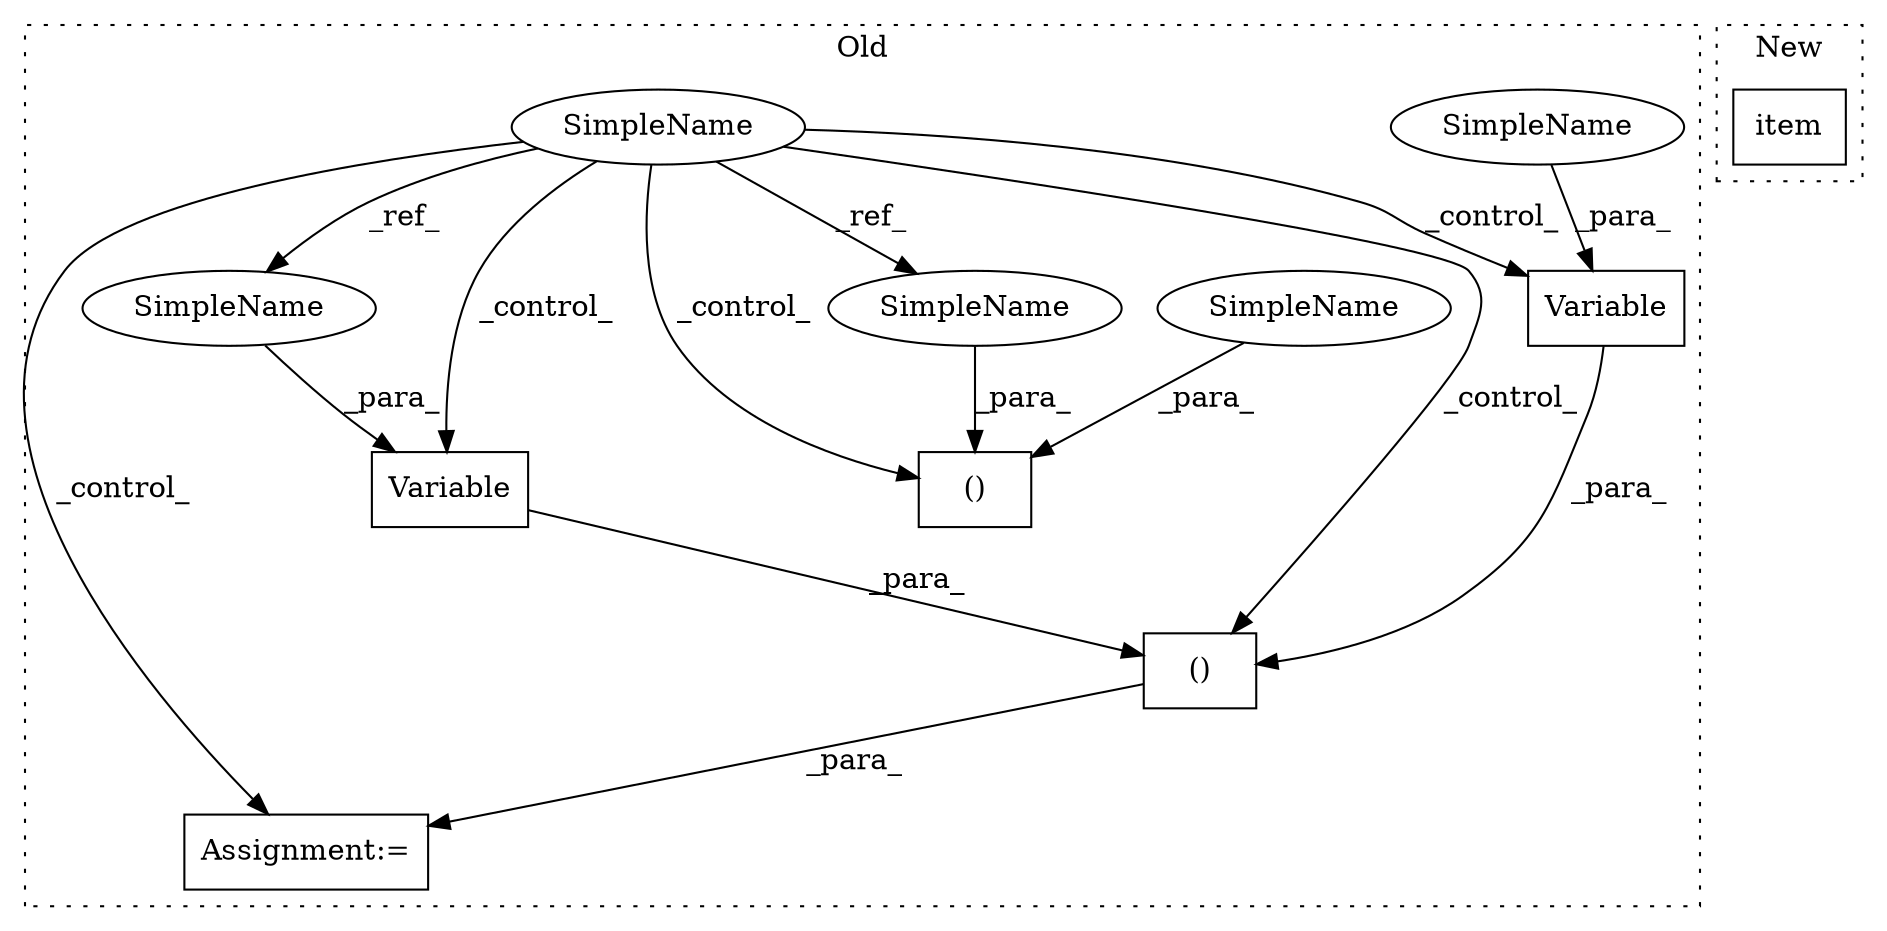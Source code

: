 digraph G {
subgraph cluster0 {
1 [label="()" a="106" s="1614" l="45" shape="box"];
3 [label="Assignment:=" a="7" s="1605" l="9" shape="box"];
4 [label="Variable" a="32" s="1614,1629" l="9,1" shape="box"];
5 [label="()" a="106" s="1580" l="25" shape="box"];
6 [label="Variable" a="32" s="1643,1658" l="9,1" shape="box"];
7 [label="SimpleName" a="42" s="1526" l="6" shape="ellipse"];
8 [label="SimpleName" a="42" s="1652" l="6" shape="ellipse"];
9 [label="SimpleName" a="42" s="1599" l="6" shape="ellipse"];
10 [label="SimpleName" a="42" s="1580" l="6" shape="ellipse"];
11 [label="SimpleName" a="42" s="1623" l="6" shape="ellipse"];
label = "Old";
style="dotted";
}
subgraph cluster1 {
2 [label="item" a="32" s="1624" l="6" shape="box"];
label = "New";
style="dotted";
}
1 -> 3 [label="_para_"];
4 -> 1 [label="_para_"];
6 -> 1 [label="_para_"];
7 -> 9 [label="_ref_"];
7 -> 3 [label="_control_"];
7 -> 4 [label="_control_"];
7 -> 5 [label="_control_"];
7 -> 6 [label="_control_"];
7 -> 8 [label="_ref_"];
7 -> 1 [label="_control_"];
8 -> 6 [label="_para_"];
9 -> 5 [label="_para_"];
10 -> 5 [label="_para_"];
11 -> 4 [label="_para_"];
}